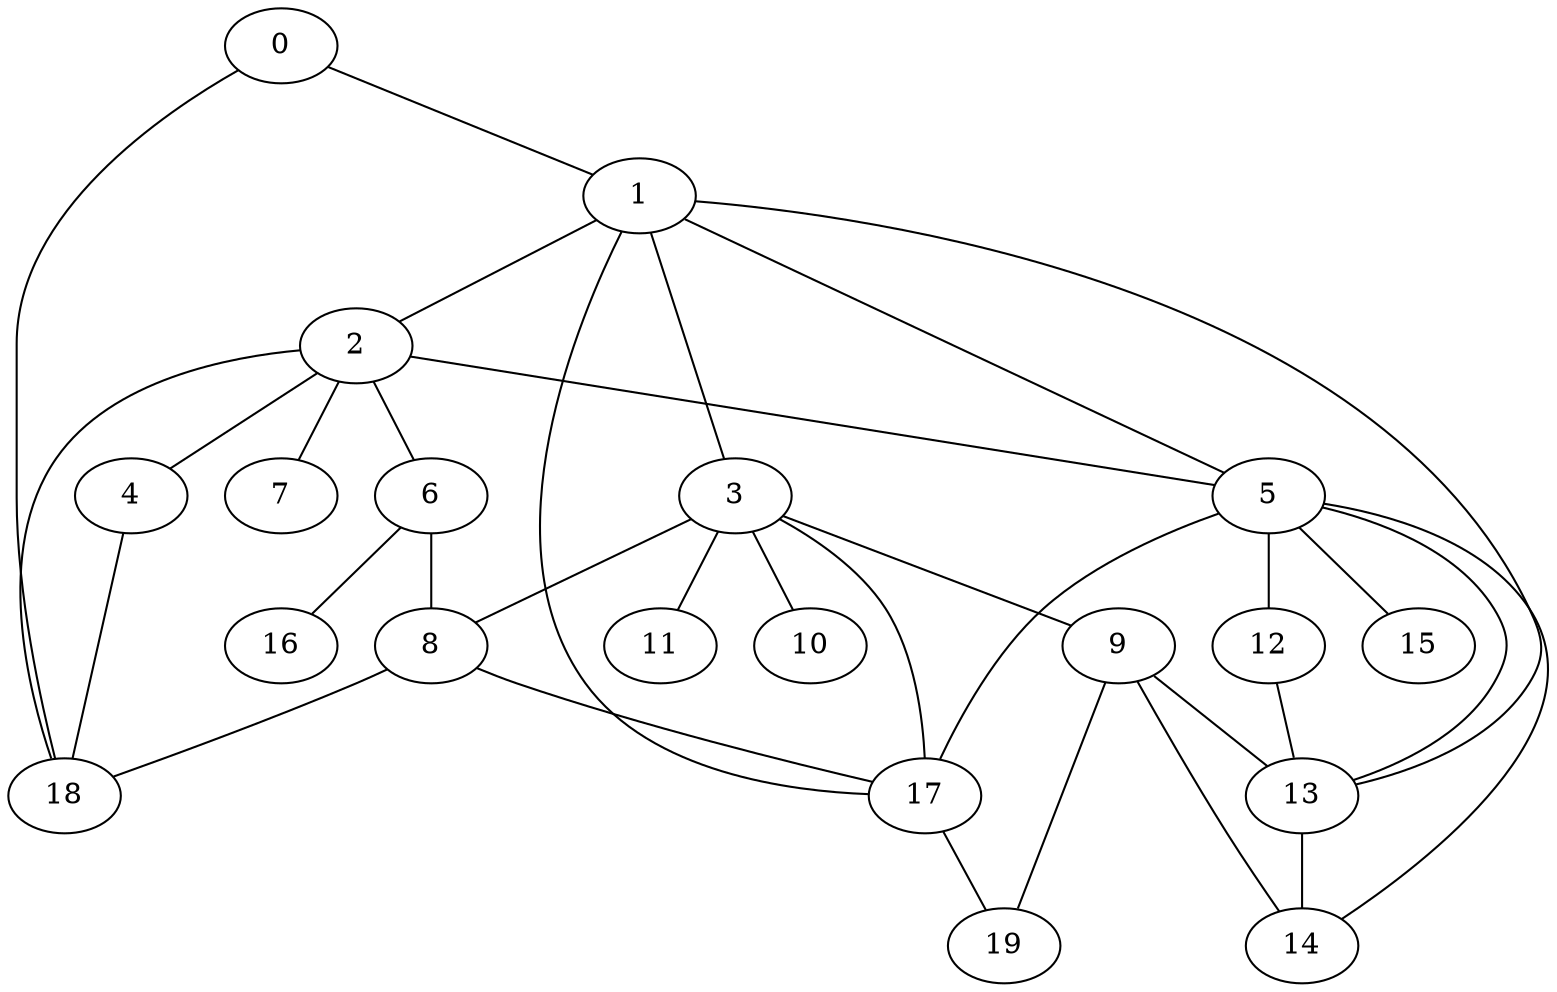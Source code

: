 graph graphname {0--1
0--18
1--2
1--3
1--5
1--13
1--17
2--4
2--5
2--6
2--7
2--18
3--8
3--9
3--10
3--11
3--17
4--18
5--12
5--13
5--14
5--15
5--17
6--8
6--16
8--17
8--18
9--13
9--14
9--19
12--13
13--14
17--19
}